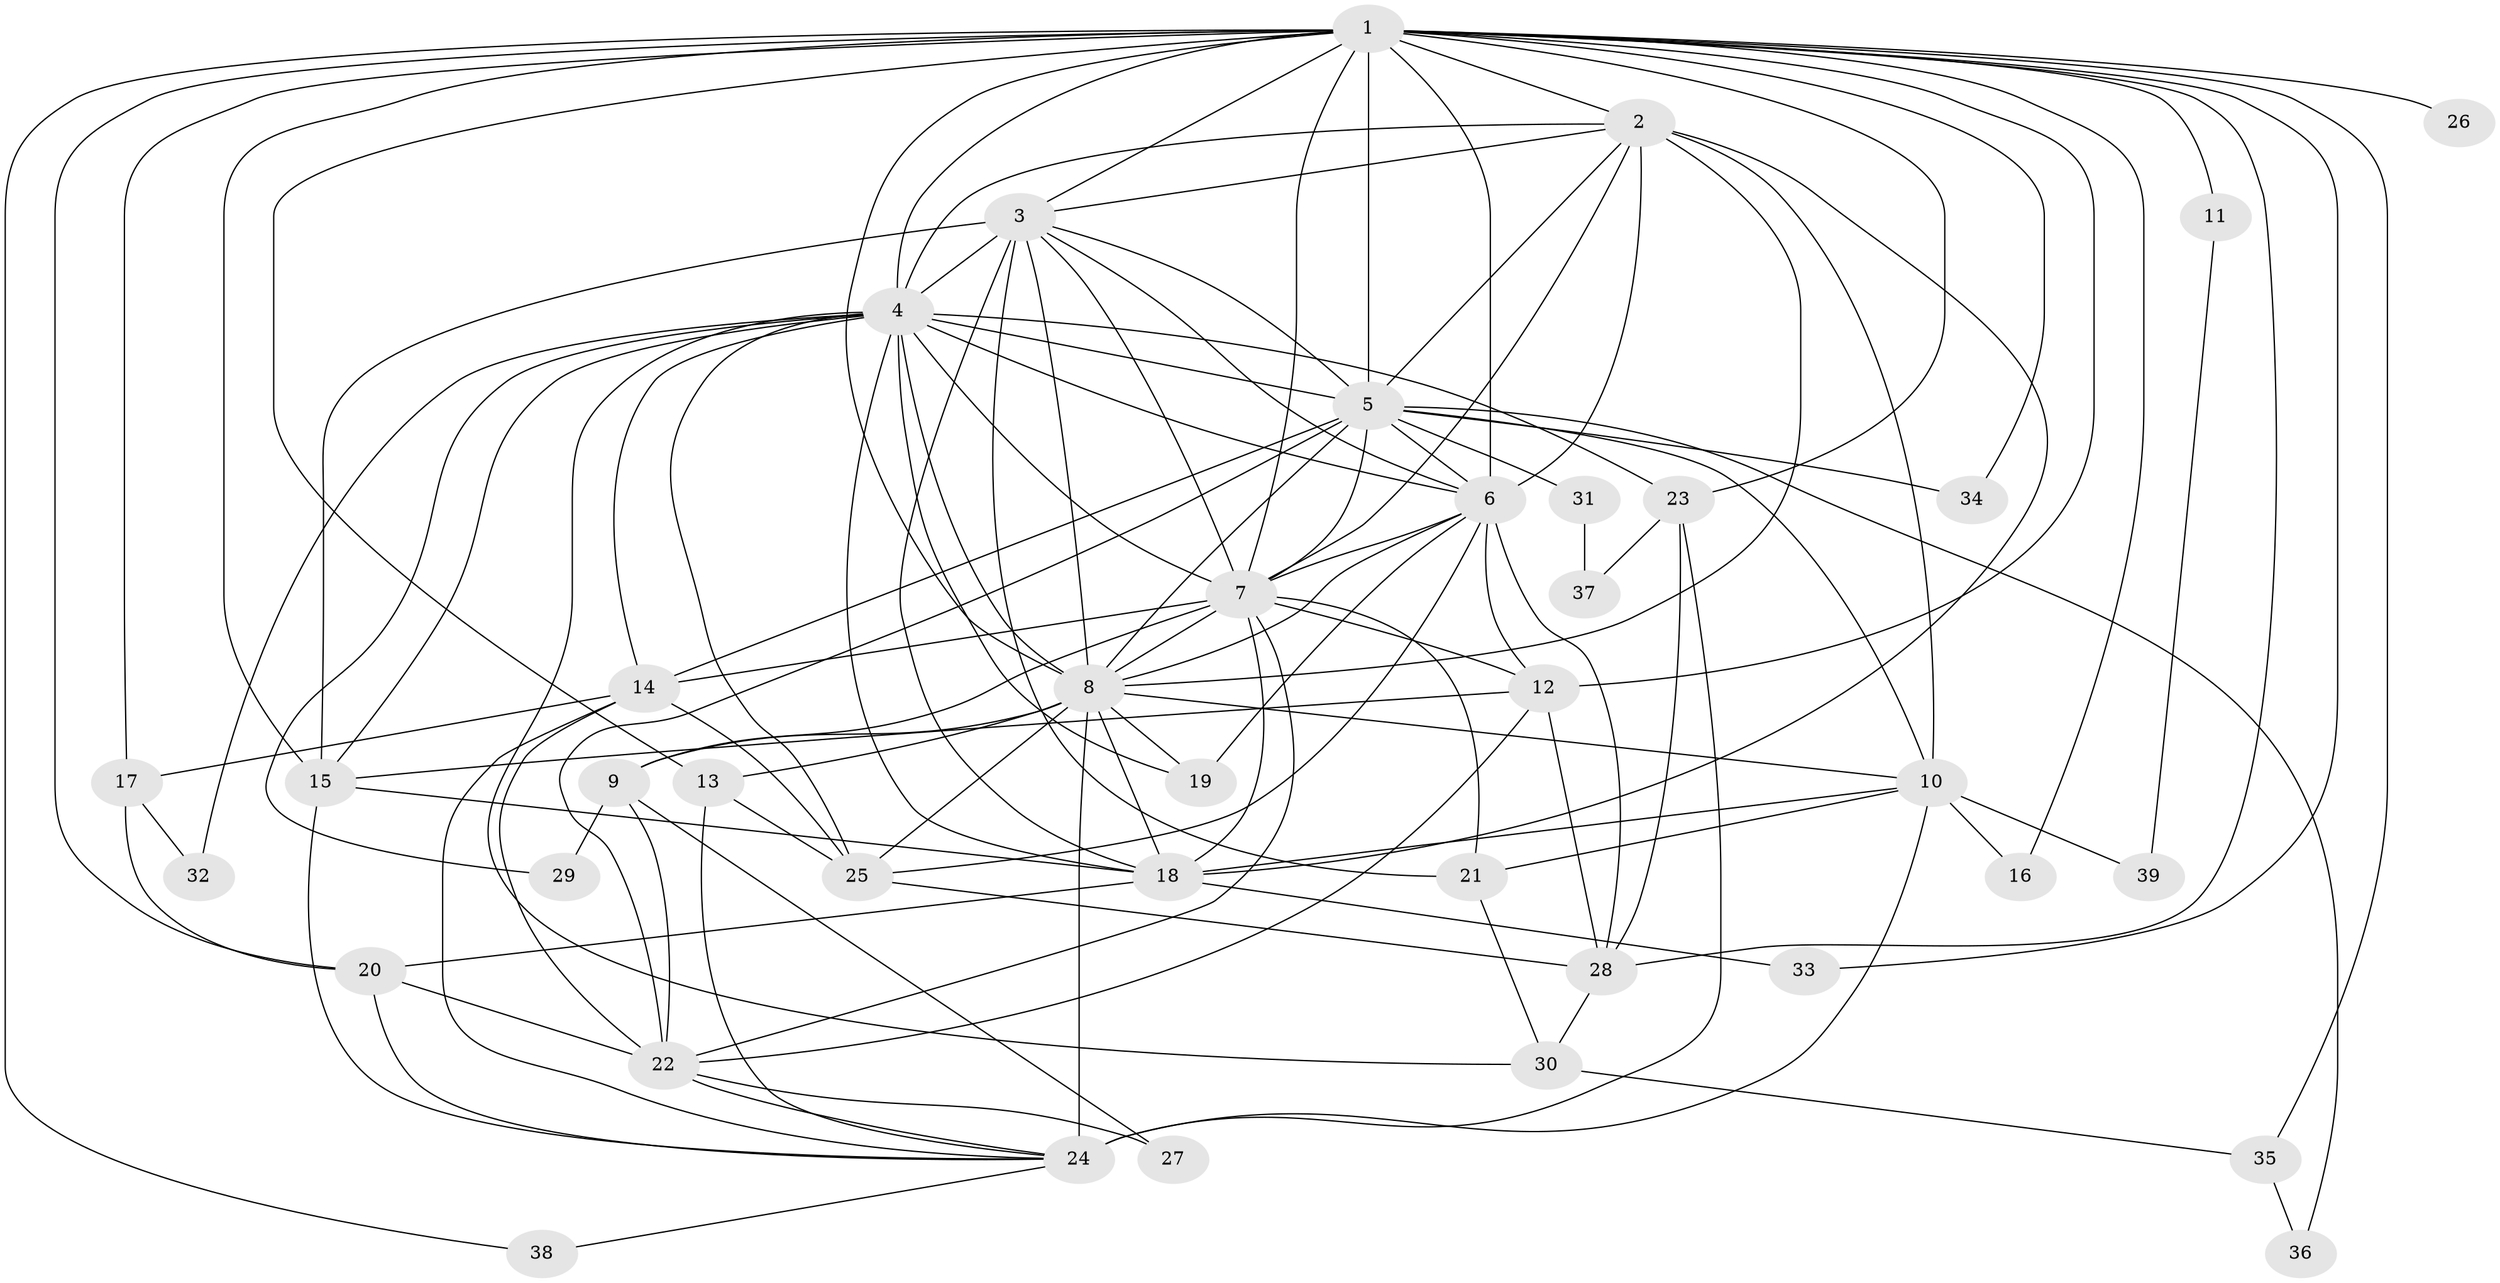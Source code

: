 // original degree distribution, {18: 0.030927835051546393, 20: 0.010309278350515464, 13: 0.010309278350515464, 23: 0.010309278350515464, 22: 0.010309278350515464, 21: 0.010309278350515464, 15: 0.010309278350515464, 25: 0.010309278350515464, 5: 0.05154639175257732, 6: 0.030927835051546393, 4: 0.12371134020618557, 3: 0.15463917525773196, 2: 0.5257731958762887, 7: 0.010309278350515464}
// Generated by graph-tools (version 1.1) at 2025/50/03/04/25 22:50:00]
// undirected, 39 vertices, 117 edges
graph export_dot {
  node [color=gray90,style=filled];
  1;
  2;
  3;
  4;
  5;
  6;
  7;
  8;
  9;
  10;
  11;
  12;
  13;
  14;
  15;
  16;
  17;
  18;
  19;
  20;
  21;
  22;
  23;
  24;
  25;
  26;
  27;
  28;
  29;
  30;
  31;
  32;
  33;
  34;
  35;
  36;
  37;
  38;
  39;
  1 -- 2 [weight=2.0];
  1 -- 3 [weight=3.0];
  1 -- 4 [weight=4.0];
  1 -- 5 [weight=3.0];
  1 -- 6 [weight=6.0];
  1 -- 7 [weight=3.0];
  1 -- 8 [weight=3.0];
  1 -- 11 [weight=1.0];
  1 -- 12 [weight=2.0];
  1 -- 13 [weight=1.0];
  1 -- 15 [weight=2.0];
  1 -- 16 [weight=1.0];
  1 -- 17 [weight=1.0];
  1 -- 20 [weight=1.0];
  1 -- 23 [weight=1.0];
  1 -- 26 [weight=1.0];
  1 -- 28 [weight=1.0];
  1 -- 33 [weight=1.0];
  1 -- 34 [weight=1.0];
  1 -- 35 [weight=1.0];
  1 -- 38 [weight=1.0];
  2 -- 3 [weight=1.0];
  2 -- 4 [weight=3.0];
  2 -- 5 [weight=1.0];
  2 -- 6 [weight=1.0];
  2 -- 7 [weight=2.0];
  2 -- 8 [weight=1.0];
  2 -- 10 [weight=6.0];
  2 -- 18 [weight=2.0];
  3 -- 4 [weight=3.0];
  3 -- 5 [weight=1.0];
  3 -- 6 [weight=1.0];
  3 -- 7 [weight=1.0];
  3 -- 8 [weight=1.0];
  3 -- 15 [weight=6.0];
  3 -- 18 [weight=1.0];
  3 -- 21 [weight=1.0];
  4 -- 5 [weight=3.0];
  4 -- 6 [weight=3.0];
  4 -- 7 [weight=2.0];
  4 -- 8 [weight=2.0];
  4 -- 14 [weight=3.0];
  4 -- 15 [weight=1.0];
  4 -- 18 [weight=1.0];
  4 -- 19 [weight=1.0];
  4 -- 23 [weight=1.0];
  4 -- 25 [weight=3.0];
  4 -- 29 [weight=1.0];
  4 -- 30 [weight=1.0];
  4 -- 32 [weight=1.0];
  5 -- 6 [weight=1.0];
  5 -- 7 [weight=2.0];
  5 -- 8 [weight=2.0];
  5 -- 10 [weight=3.0];
  5 -- 14 [weight=1.0];
  5 -- 22 [weight=1.0];
  5 -- 31 [weight=1.0];
  5 -- 34 [weight=1.0];
  5 -- 36 [weight=1.0];
  6 -- 7 [weight=1.0];
  6 -- 8 [weight=1.0];
  6 -- 12 [weight=1.0];
  6 -- 19 [weight=1.0];
  6 -- 25 [weight=1.0];
  6 -- 28 [weight=1.0];
  7 -- 8 [weight=1.0];
  7 -- 9 [weight=1.0];
  7 -- 12 [weight=2.0];
  7 -- 14 [weight=1.0];
  7 -- 18 [weight=1.0];
  7 -- 21 [weight=3.0];
  7 -- 22 [weight=1.0];
  8 -- 9 [weight=1.0];
  8 -- 10 [weight=1.0];
  8 -- 13 [weight=1.0];
  8 -- 18 [weight=1.0];
  8 -- 19 [weight=1.0];
  8 -- 24 [weight=7.0];
  8 -- 25 [weight=1.0];
  9 -- 22 [weight=1.0];
  9 -- 27 [weight=1.0];
  9 -- 29 [weight=1.0];
  10 -- 16 [weight=1.0];
  10 -- 18 [weight=1.0];
  10 -- 21 [weight=1.0];
  10 -- 24 [weight=2.0];
  10 -- 39 [weight=1.0];
  11 -- 39 [weight=1.0];
  12 -- 15 [weight=1.0];
  12 -- 22 [weight=1.0];
  12 -- 28 [weight=1.0];
  13 -- 24 [weight=1.0];
  13 -- 25 [weight=1.0];
  14 -- 17 [weight=1.0];
  14 -- 22 [weight=1.0];
  14 -- 24 [weight=1.0];
  14 -- 25 [weight=1.0];
  15 -- 18 [weight=1.0];
  15 -- 24 [weight=1.0];
  17 -- 20 [weight=1.0];
  17 -- 32 [weight=1.0];
  18 -- 20 [weight=1.0];
  18 -- 33 [weight=1.0];
  20 -- 22 [weight=1.0];
  20 -- 24 [weight=1.0];
  21 -- 30 [weight=1.0];
  22 -- 24 [weight=1.0];
  22 -- 27 [weight=1.0];
  23 -- 24 [weight=2.0];
  23 -- 28 [weight=1.0];
  23 -- 37 [weight=1.0];
  24 -- 38 [weight=1.0];
  25 -- 28 [weight=1.0];
  28 -- 30 [weight=1.0];
  30 -- 35 [weight=1.0];
  31 -- 37 [weight=1.0];
  35 -- 36 [weight=1.0];
}
